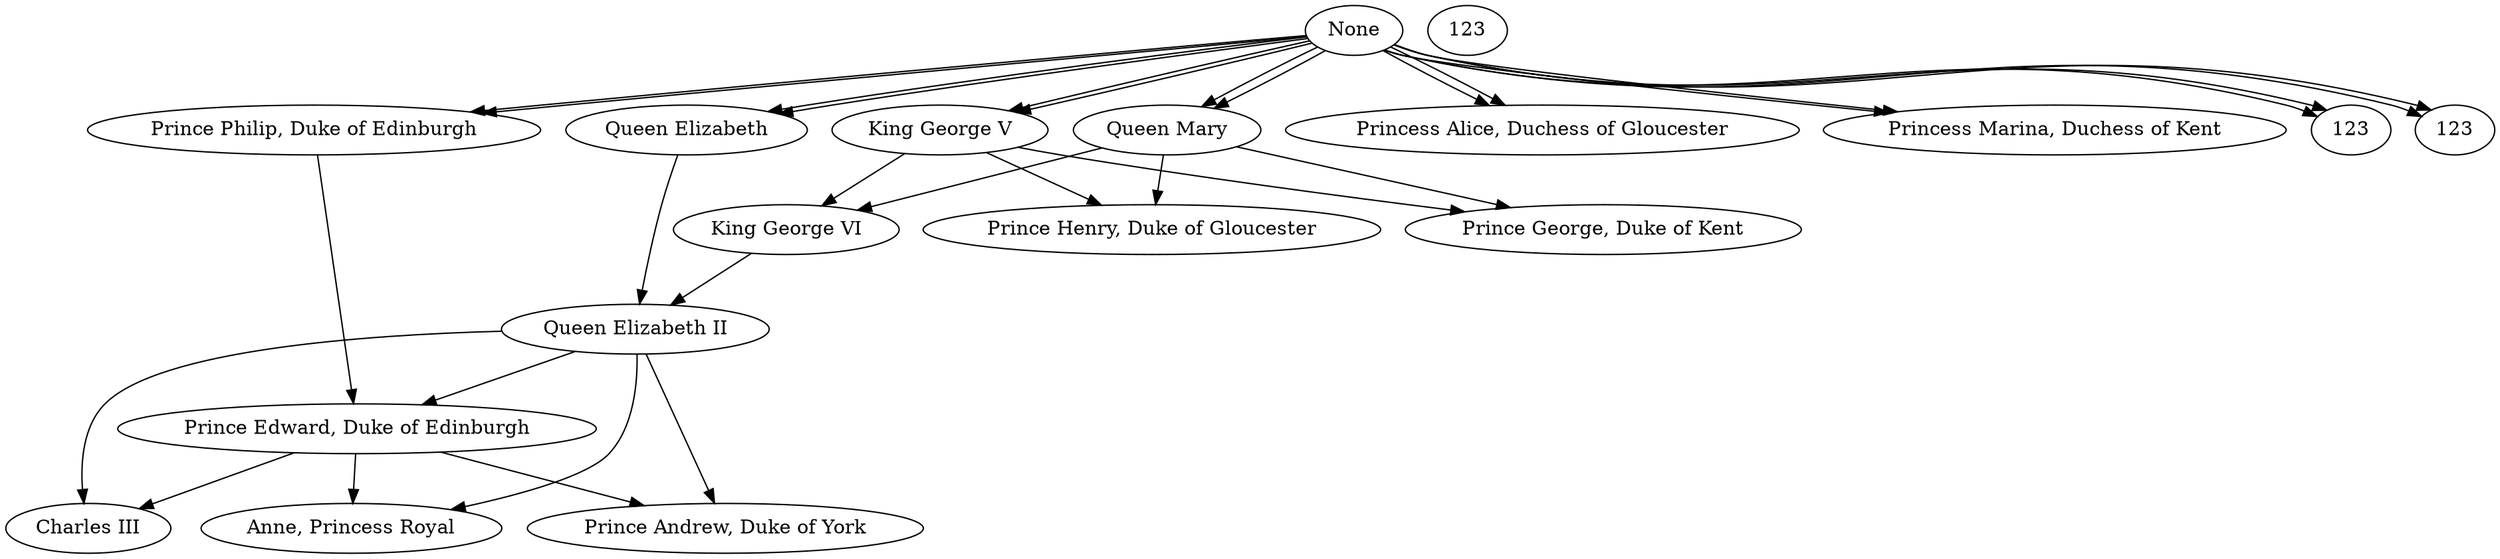 digraph {
	6 [label="King George V"]
	7 [label="Queen Mary"]
	8 [label="King George VI"]
	9 [label="Queen Elizabeth"]
	10 [label="Prince Henry, Duke of Gloucester"]
	11 [label="Princess Alice, Duchess of Gloucester"]
	12 [label="Prince George, Duke of Kent"]
	14 [label="Queen Elizabeth II"]
	15 [label="Prince Philip, Duke of Edinburgh"]
	16 [label="Charles III"]
	17 [label="Anne, Princess Royal"]
	18 [label="Prince Andrew, Duke of York"]
	19 [label="Prince Edward, Duke of Edinburgh"]
	20 [label="Princess Marina, Duchess of Kent"]
	21 [label=123]
	22 [label=123]
	23 [label=123]
	None -> 6
	None -> 6
	None -> 7
	None -> 7
	7 -> 8
	6 -> 8
	None -> 9
	None -> 9
	7 -> 10
	6 -> 10
	None -> 11
	None -> 11
	7 -> 12
	6 -> 12
	9 -> 14
	8 -> 14
	None -> 15
	None -> 15
	14 -> 16
	19 -> 16
	14 -> 17
	19 -> 17
	14 -> 18
	19 -> 18
	14 -> 19
	15 -> 19
	None -> 20
	None -> 20
	None -> 22
	None -> 22
	None -> 23
	None -> 23
}
